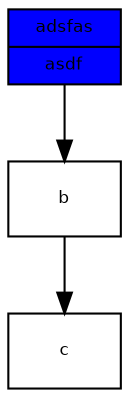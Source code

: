 digraph g {
	fontname = "Bitstream Vera Sans" fontsize = 8 node [ fontname = "Bitstream Vera Sans" fontsize = 8 shape = "record" ] edge [ fontname = "Bitstream Vera Sans" fontsize = 8 ]

	a [  label  = "{ adsfas| asdf}" ]
	a [style=filled color=black fillcolor=blue]
	a -> b
	b -> c
}